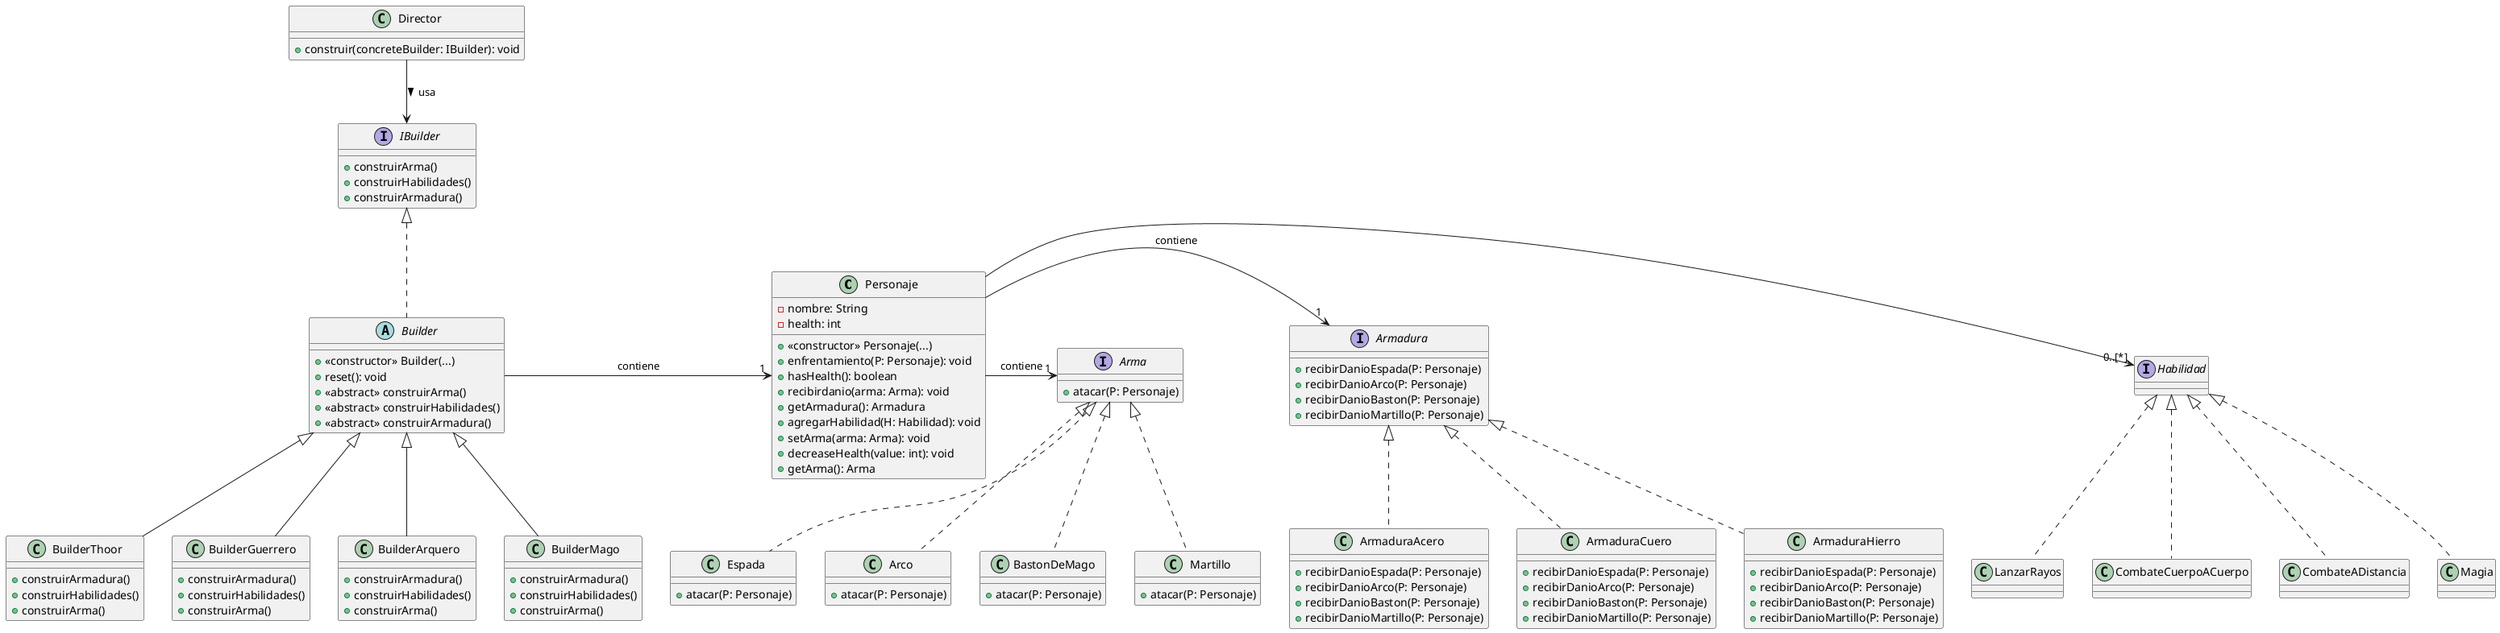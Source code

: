 @startuml
class Personaje {
 -nombre: String
 -health: int

 +<<constructor>> Personaje(...)
 +enfrentamiento(P: Personaje): void
 +hasHealth(): boolean
 +recibirdanio(arma: Arma): void
 +getArmadura(): Armadura
 +agregarHabilidad(H: Habilidad): void
 +setArma(arma: Arma): void
 +decreaseHealth(value: int): void
 +getArma(): Arma


}

interface IBuilder {
 +construirArma()
 +construirHabilidades()
 +construirArmadura()

}

abstract class Builder implements IBuilder {
 +<<constructor>> Builder(...)
 +reset(): void
 +<<abstract>> construirArma()
 +<<abstract>> construirHabilidades()
 +<<abstract>> construirArmadura()

}

class Director {
  + construir(concreteBuilder: IBuilder): void
}

class BuilderGuerrero extends Builder {
  + construirArmadura()
  + construirHabilidades()
  + construirArma()
}

class BuilderArquero extends Builder {
  + construirArmadura()
  + construirHabilidades()
  + construirArma()
}

class BuilderMago extends Builder {
  + construirArmadura()
  + construirHabilidades()
  + construirArma()
}

class BuilderThoor extends Builder {
  + construirArmadura()
  + construirHabilidades()
  + construirArma()
}


interface Armadura {
  + recibirDanioEspada(P: Personaje)
  + recibirDanioArco(P: Personaje)
  + recibirDanioBaston(P: Personaje)
  + recibirDanioMartillo(P: Personaje)
}

class ArmaduraCuero implements Armadura {
  + recibirDanioEspada(P: Personaje)
  + recibirDanioArco(P: Personaje)
  + recibirDanioBaston(P: Personaje)
  + recibirDanioMartillo(P: Personaje)
}

class ArmaduraHierro implements Armadura {
  + recibirDanioEspada(P: Personaje)
  + recibirDanioArco(P: Personaje)
  + recibirDanioBaston(P: Personaje)
  + recibirDanioMartillo(P: Personaje)
}

class ArmaduraAcero implements Armadura {
  + recibirDanioEspada(P: Personaje)
  + recibirDanioArco(P: Personaje)
  + recibirDanioBaston(P: Personaje)
  + recibirDanioMartillo(P: Personaje)
}

interface Arma {
  + atacar(P: Personaje)
}

class Espada implements Arma {
  + atacar(P: Personaje)
}

class Arco implements Arma {
  + atacar(P: Personaje)
}

class BastonDeMago implements Arma {
  + atacar(P: Personaje)
}

class Martillo implements Arma {
  + atacar(P: Personaje)
}


interface Habilidad {
}

class CombateCuerpoACuerpo implements Habilidad {
}

class CombateADistancia implements Habilidad {
}

class Magia implements Habilidad {
}

class LanzarRayos implements Habilidad {
}




Director --> IBuilder: usa >
Builder  -> "1" Personaje: contiene
Personaje -> "0..[*]" Habilidad
Personaje -> "1" Armadura: contiene
Personaje -> "1" Arma: contiene
@enduml